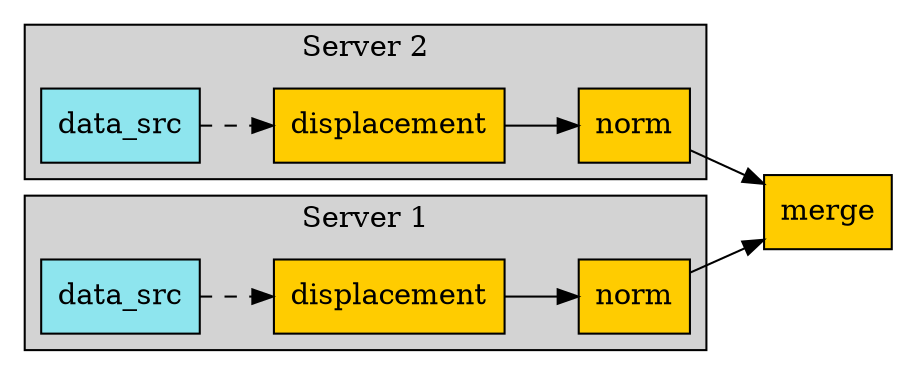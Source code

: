 digraph foo {
    size="6,6";
    node [shape=box, style=filled, fillcolor="#ffcc00"];
    rankdir=LR;
    splines=line;

    disp01 [label="displacement"];
    disp02 [label="displacement"];
    norm01 [label="norm"];
    norm02 [label="norm"];

    subgraph cluster_1 {
        ds01 [label="data_src", shape=box, style=filled, fillcolor=cadetblue2];

        ds01 -> disp01 [style=dashed];
        disp01 -> norm01;

        label="Server 1";
        style=filled;
        fillcolor=lightgrey;
    }

    subgraph cluster_2 {
        ds02 [label="data_src", shape=box, style=filled, fillcolor=cadetblue2];

        ds02 -> disp02 [style=dashed];
        disp02 -> norm02;

        label="Server 2";
        style=filled;
        fillcolor=lightgrey;
    }

    norm01 -> "merge";
    norm02 -> "merge";
}
